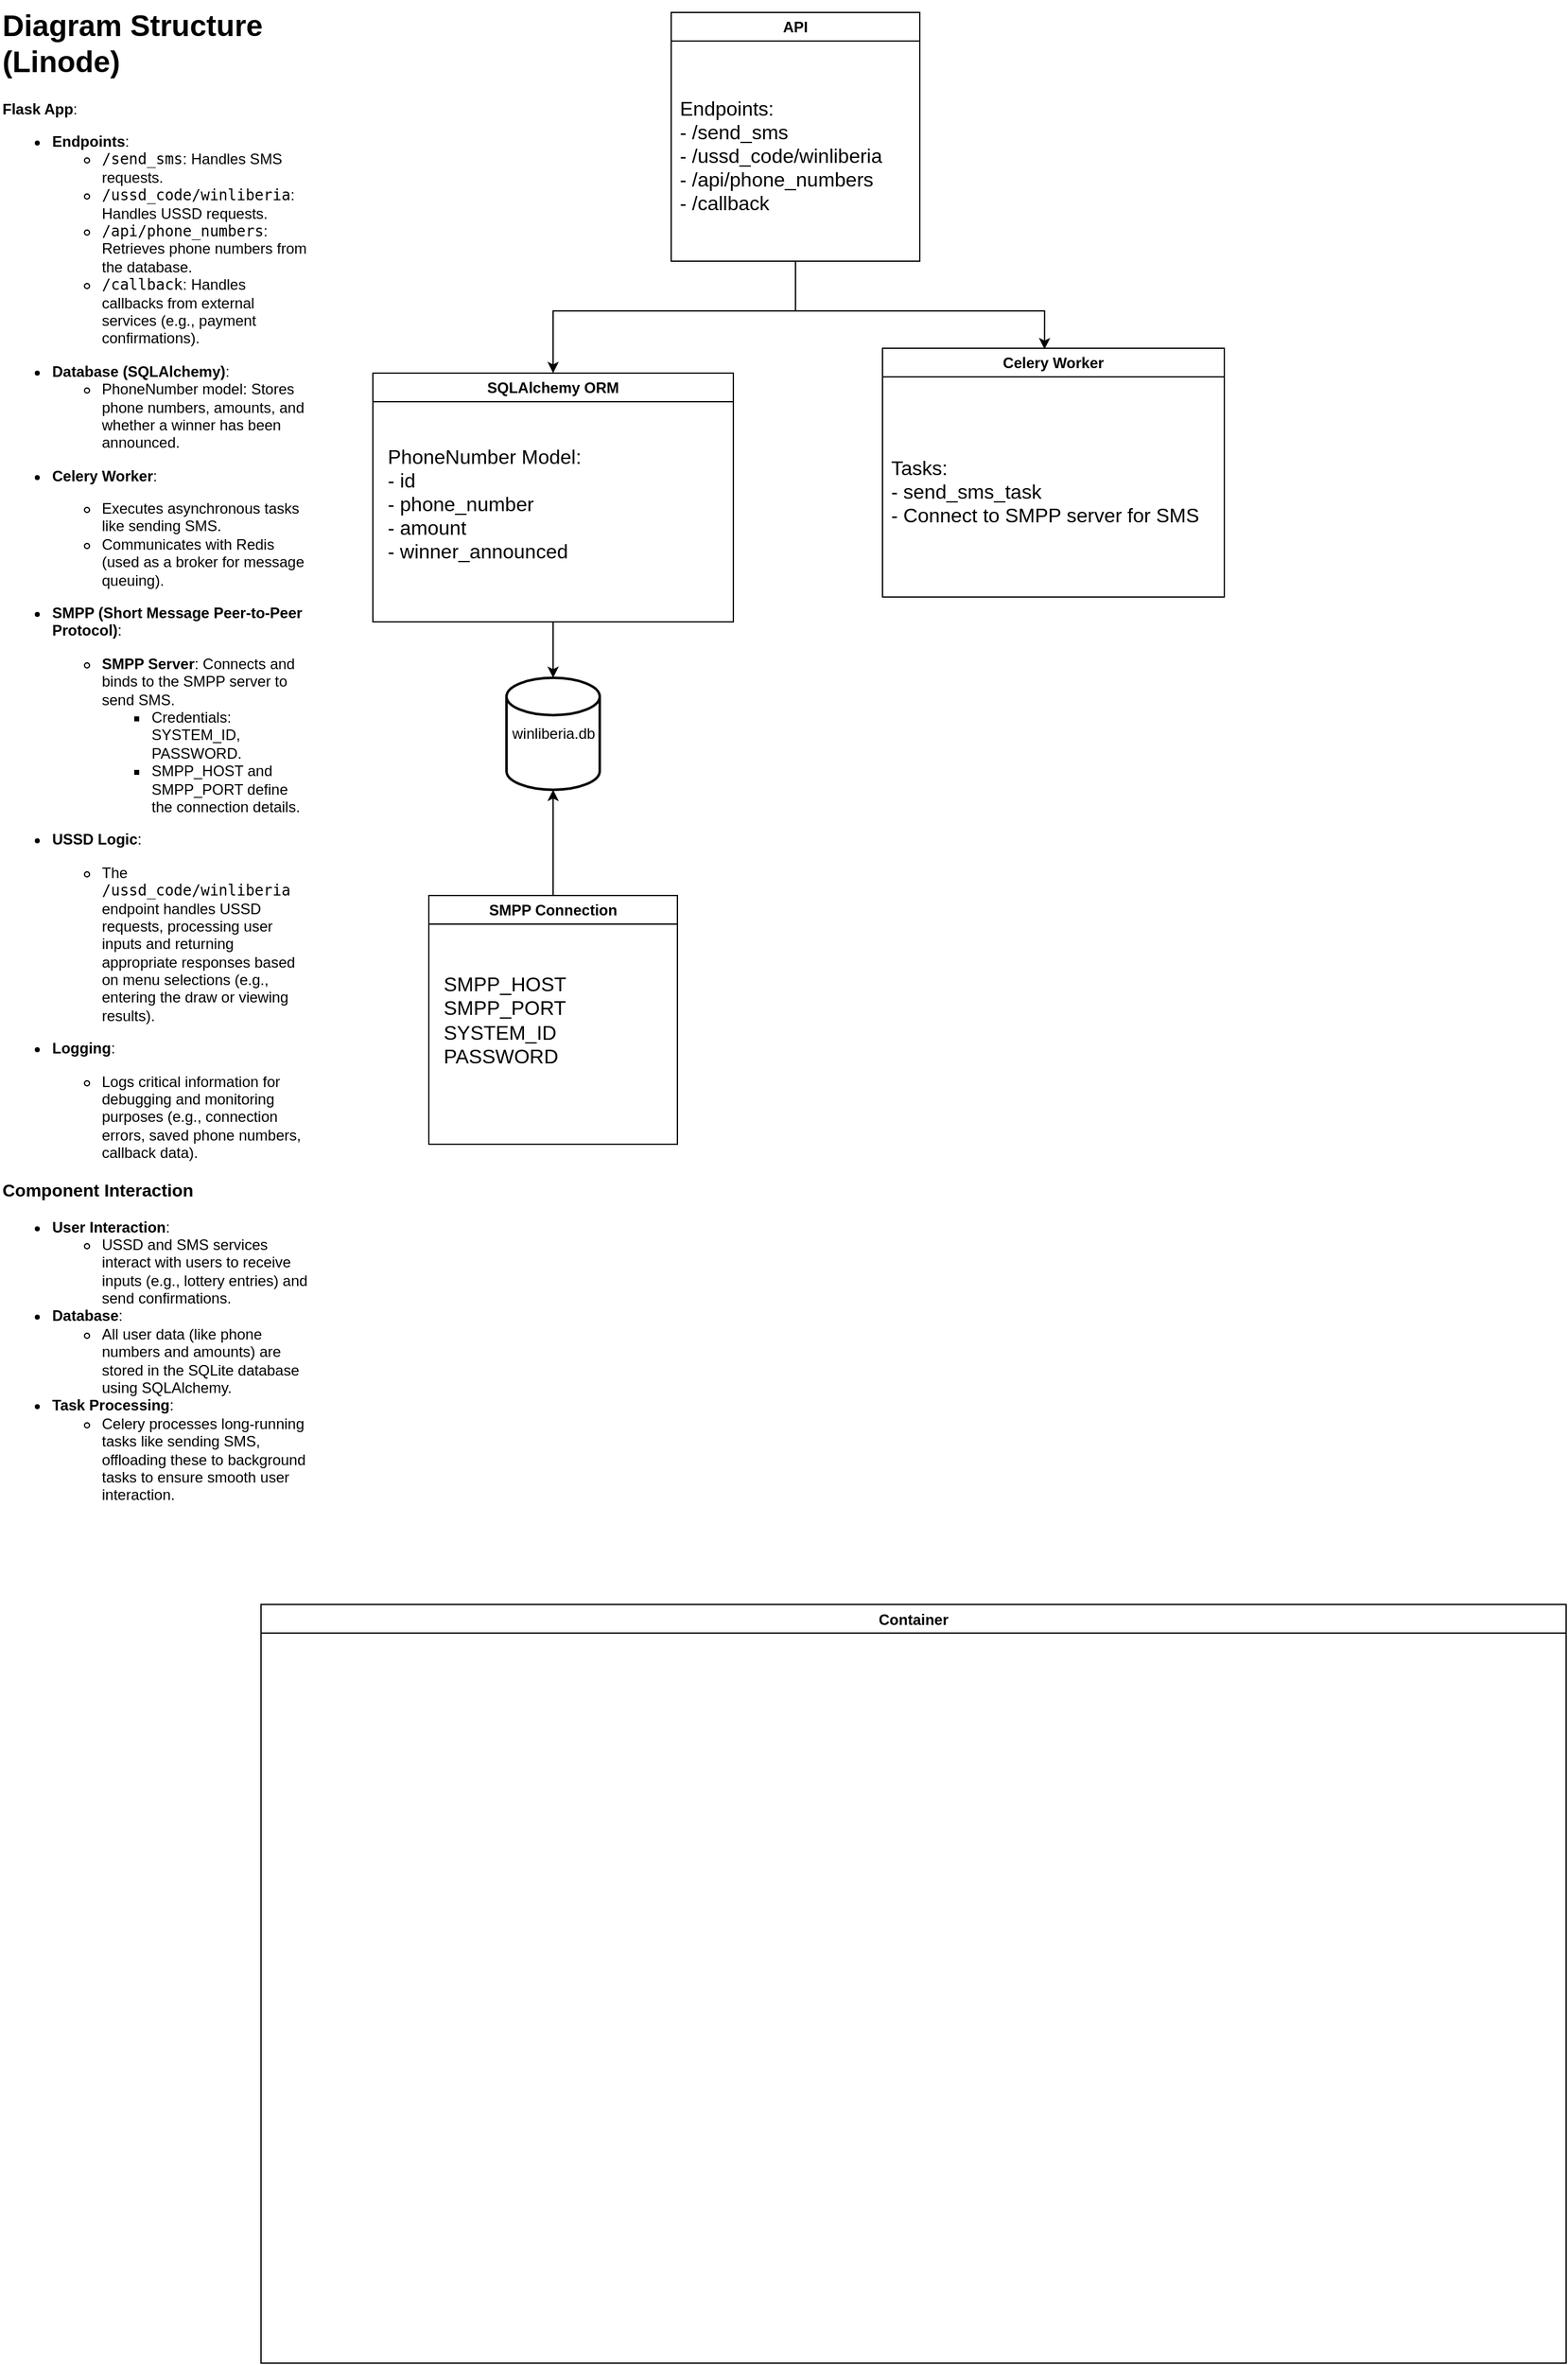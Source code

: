 <mxfile version="24.8.1">
  <diagram id="prtHgNgQTEPvFCAcTncT" name="Page-1">
    <mxGraphModel dx="2625" dy="1305" grid="1" gridSize="10" guides="1" tooltips="1" connect="1" arrows="1" fold="1" page="1" pageScale="1" pageWidth="827" pageHeight="1169" math="0" shadow="0">
      <root>
        <mxCell id="0" />
        <mxCell id="1" parent="0" />
        <mxCell id="HuYdQWlDdihzWlvmT8ts-1" value="&lt;h1 style=&quot;margin-top: 0px;&quot;&gt;Diagram Structure (Linode)&lt;/h1&gt;&lt;p&gt;&lt;strong&gt;Flask App&lt;/strong&gt;:&lt;/p&gt;&lt;ul&gt;&lt;li&gt;&lt;strong&gt;Endpoints&lt;/strong&gt;:&lt;/li&gt;&lt;ul&gt;&lt;li&gt;&lt;code&gt;/send_sms&lt;/code&gt;: Handles SMS requests.&lt;/li&gt;&lt;li&gt;&lt;code&gt;/ussd_code/winliberia&lt;/code&gt;: Handles USSD requests.&lt;/li&gt;&lt;li&gt;&lt;code&gt;/api/phone_numbers&lt;/code&gt;: Retrieves phone numbers from the database.&lt;/li&gt;&lt;li&gt;&lt;code&gt;/callback&lt;/code&gt;: Handles callbacks from external services (e.g., payment confirmations).&lt;/li&gt;&lt;/ul&gt;&lt;/ul&gt;&lt;ul&gt;&lt;li&gt;&lt;strong&gt;Database (SQLAlchemy)&lt;/strong&gt;:&lt;/li&gt;&lt;ul&gt;&lt;li&gt;PhoneNumber model: Stores phone numbers, amounts, and whether a winner has been announced.&lt;/li&gt;&lt;/ul&gt;&lt;li&gt;&lt;p&gt;&lt;strong&gt;Celery Worker&lt;/strong&gt;:&lt;/p&gt;&lt;ul&gt;&lt;li&gt;Executes asynchronous tasks like sending SMS.&lt;/li&gt;&lt;li&gt;Communicates with Redis (used as a broker for message queuing).&lt;/li&gt;&lt;/ul&gt;&lt;/li&gt;&lt;li&gt;&lt;p&gt;&lt;strong&gt;SMPP (Short Message Peer-to-Peer Protocol)&lt;/strong&gt;:&lt;/p&gt;&lt;ul&gt;&lt;li&gt;&lt;strong&gt;SMPP Server&lt;/strong&gt;: Connects and binds to the SMPP server to send SMS.&lt;ul&gt;&lt;li&gt;Credentials: SYSTEM_ID, PASSWORD.&lt;/li&gt;&lt;li&gt;SMPP_HOST and SMPP_PORT define the connection details.&lt;/li&gt;&lt;/ul&gt;&lt;/li&gt;&lt;/ul&gt;&lt;/li&gt;&lt;li&gt;&lt;p&gt;&lt;strong&gt;USSD Logic&lt;/strong&gt;:&lt;/p&gt;&lt;ul&gt;&lt;li&gt;The &lt;code&gt;/ussd_code/winliberia&lt;/code&gt; endpoint handles USSD requests, processing user inputs and returning appropriate responses based on menu selections (e.g., entering the draw or viewing results).&lt;/li&gt;&lt;/ul&gt;&lt;/li&gt;&lt;li&gt;&lt;p&gt;&lt;strong&gt;Logging&lt;/strong&gt;:&lt;/p&gt;&lt;/li&gt;&lt;ul&gt;&lt;li&gt;Logs critical information for debugging and monitoring purposes (e.g., connection errors, saved phone numbers, callback data).&lt;/li&gt;&lt;/ul&gt;&lt;/ul&gt;&lt;div&gt;&lt;h3&gt;&lt;strong&gt;Component Interaction&lt;/strong&gt;&lt;/h3&gt;&lt;ul&gt;&lt;li&gt;&lt;strong&gt;User Interaction&lt;/strong&gt;:&lt;ul&gt;&lt;li&gt;USSD and SMS services interact with users to receive inputs (e.g., lottery entries) and send confirmations.&lt;/li&gt;&lt;/ul&gt;&lt;/li&gt;&lt;li&gt;&lt;strong&gt;Database&lt;/strong&gt;:&lt;ul&gt;&lt;li&gt;All user data (like phone numbers and amounts) are stored in the SQLite database using SQLAlchemy.&lt;/li&gt;&lt;/ul&gt;&lt;/li&gt;&lt;li&gt;&lt;strong&gt;Task Processing&lt;/strong&gt;:&lt;ul&gt;&lt;li&gt;Celery processes long-running tasks like sending SMS, offloading these to background tasks to ensure smooth user interaction.&lt;/li&gt;&lt;/ul&gt;&lt;/li&gt;&lt;/ul&gt;&lt;/div&gt;" style="text;html=1;whiteSpace=wrap;overflow=hidden;rounded=0;" vertex="1" parent="1">
          <mxGeometry x="40" y="40" width="250" height="1270" as="geometry" />
        </mxCell>
        <mxCell id="HuYdQWlDdihzWlvmT8ts-9" style="edgeStyle=orthogonalEdgeStyle;rounded=0;orthogonalLoop=1;jettySize=auto;html=1;entryX=0.5;entryY=0;entryDx=0;entryDy=0;" edge="1" parent="1" source="HuYdQWlDdihzWlvmT8ts-2" target="HuYdQWlDdihzWlvmT8ts-8">
          <mxGeometry relative="1" as="geometry">
            <Array as="points">
              <mxPoint x="680" y="290" />
              <mxPoint x="485" y="290" />
            </Array>
          </mxGeometry>
        </mxCell>
        <mxCell id="HuYdQWlDdihzWlvmT8ts-2" value="API" style="swimlane;whiteSpace=wrap;html=1;" vertex="1" parent="1">
          <mxGeometry x="580" y="50" width="200" height="200" as="geometry" />
        </mxCell>
        <mxCell id="HuYdQWlDdihzWlvmT8ts-3" value="Endpoints:&lt;div style=&quot;font-size: 16px;&quot;&gt;- /send_sms&lt;div style=&quot;font-size: 16px;&quot;&gt;- /ussd_code/winliberia&lt;div style=&quot;font-size: 16px;&quot;&gt;- /api/phone_numbers&lt;div style=&quot;font-size: 16px;&quot;&gt;- /callback &lt;/div&gt;&lt;/div&gt;&lt;/div&gt;&lt;/div&gt;" style="text;html=1;align=left;verticalAlign=middle;resizable=0;points=[];autosize=1;strokeColor=none;fillColor=none;fontSize=16;" vertex="1" parent="HuYdQWlDdihzWlvmT8ts-2">
          <mxGeometry x="5" y="60" width="190" height="110" as="geometry" />
        </mxCell>
        <mxCell id="HuYdQWlDdihzWlvmT8ts-5" value="Celery Worker" style="swimlane;whiteSpace=wrap;html=1;" vertex="1" parent="1">
          <mxGeometry x="750" y="320" width="275" height="200" as="geometry" />
        </mxCell>
        <mxCell id="HuYdQWlDdihzWlvmT8ts-6" value="Tasks:&lt;div style=&quot;font-size: 16px;&quot;&gt;- send_sms_task&lt;div style=&quot;font-size: 16px;&quot;&gt;- Connect to SMPP server for SMS&lt;/div&gt;&lt;/div&gt;" style="text;html=1;align=left;verticalAlign=middle;resizable=0;points=[];autosize=1;strokeColor=none;fillColor=none;fontSize=16;" vertex="1" parent="HuYdQWlDdihzWlvmT8ts-5">
          <mxGeometry x="5" y="80" width="270" height="70" as="geometry" />
        </mxCell>
        <mxCell id="HuYdQWlDdihzWlvmT8ts-7" style="edgeStyle=orthogonalEdgeStyle;rounded=0;orthogonalLoop=1;jettySize=auto;html=1;entryX=0.474;entryY=0.004;entryDx=0;entryDy=0;entryPerimeter=0;" edge="1" parent="1" source="HuYdQWlDdihzWlvmT8ts-2" target="HuYdQWlDdihzWlvmT8ts-5">
          <mxGeometry relative="1" as="geometry">
            <Array as="points">
              <mxPoint x="680" y="290" />
              <mxPoint x="880" y="290" />
            </Array>
          </mxGeometry>
        </mxCell>
        <mxCell id="HuYdQWlDdihzWlvmT8ts-8" value="SQLAlchemy ORM " style="swimlane;whiteSpace=wrap;html=1;" vertex="1" parent="1">
          <mxGeometry x="340" y="340" width="290" height="200" as="geometry" />
        </mxCell>
        <mxCell id="HuYdQWlDdihzWlvmT8ts-10" value="PhoneNumber Model:&lt;div style=&quot;font-size: 16px;&quot;&gt;- id&lt;div style=&quot;font-size: 16px;&quot;&gt;- phone_number&lt;/div&gt;&lt;div style=&quot;font-size: 16px;&quot;&gt;- amount&lt;/div&gt;&lt;div style=&quot;font-size: 16px;&quot;&gt;- winner_announced&lt;/div&gt;&lt;/div&gt;" style="text;html=1;align=left;verticalAlign=middle;resizable=0;points=[];autosize=1;strokeColor=none;fillColor=none;fontSize=16;" vertex="1" parent="HuYdQWlDdihzWlvmT8ts-8">
          <mxGeometry x="10" y="50" width="180" height="110" as="geometry" />
        </mxCell>
        <mxCell id="HuYdQWlDdihzWlvmT8ts-11" value="winliberia.db" style="strokeWidth=2;html=1;shape=mxgraph.flowchart.database;whiteSpace=wrap;" vertex="1" parent="1">
          <mxGeometry x="447.5" y="585" width="75" height="90" as="geometry" />
        </mxCell>
        <mxCell id="HuYdQWlDdihzWlvmT8ts-12" style="edgeStyle=orthogonalEdgeStyle;rounded=0;orthogonalLoop=1;jettySize=auto;html=1;entryX=0.5;entryY=0;entryDx=0;entryDy=0;entryPerimeter=0;" edge="1" parent="1" source="HuYdQWlDdihzWlvmT8ts-8" target="HuYdQWlDdihzWlvmT8ts-11">
          <mxGeometry relative="1" as="geometry" />
        </mxCell>
        <mxCell id="HuYdQWlDdihzWlvmT8ts-17" value="SMPP Connection" style="swimlane;whiteSpace=wrap;html=1;" vertex="1" parent="1">
          <mxGeometry x="385" y="760" width="200" height="200" as="geometry" />
        </mxCell>
        <mxCell id="HuYdQWlDdihzWlvmT8ts-18" value="SMPP_HOST&lt;br&gt;&lt;div&gt;SMPP_PORT&lt;br&gt;&lt;/div&gt;&lt;div&gt;SYSTEM_ID&lt;br&gt;&lt;/div&gt;&lt;div&gt;PASSWORD&lt;br&gt;&lt;/div&gt;" style="text;html=1;align=left;verticalAlign=middle;resizable=0;points=[];autosize=1;strokeColor=none;fillColor=none;fontSize=16;" vertex="1" parent="HuYdQWlDdihzWlvmT8ts-17">
          <mxGeometry x="10" y="55" width="120" height="90" as="geometry" />
        </mxCell>
        <mxCell id="HuYdQWlDdihzWlvmT8ts-19" style="edgeStyle=orthogonalEdgeStyle;rounded=0;orthogonalLoop=1;jettySize=auto;html=1;entryX=0.5;entryY=1;entryDx=0;entryDy=0;entryPerimeter=0;" edge="1" parent="1" source="HuYdQWlDdihzWlvmT8ts-17" target="HuYdQWlDdihzWlvmT8ts-11">
          <mxGeometry relative="1" as="geometry" />
        </mxCell>
        <mxCell id="HuYdQWlDdihzWlvmT8ts-24" value="Container" style="swimlane;" vertex="1" parent="1">
          <mxGeometry x="250" y="1330" width="1050" height="610" as="geometry" />
        </mxCell>
      </root>
    </mxGraphModel>
  </diagram>
</mxfile>
